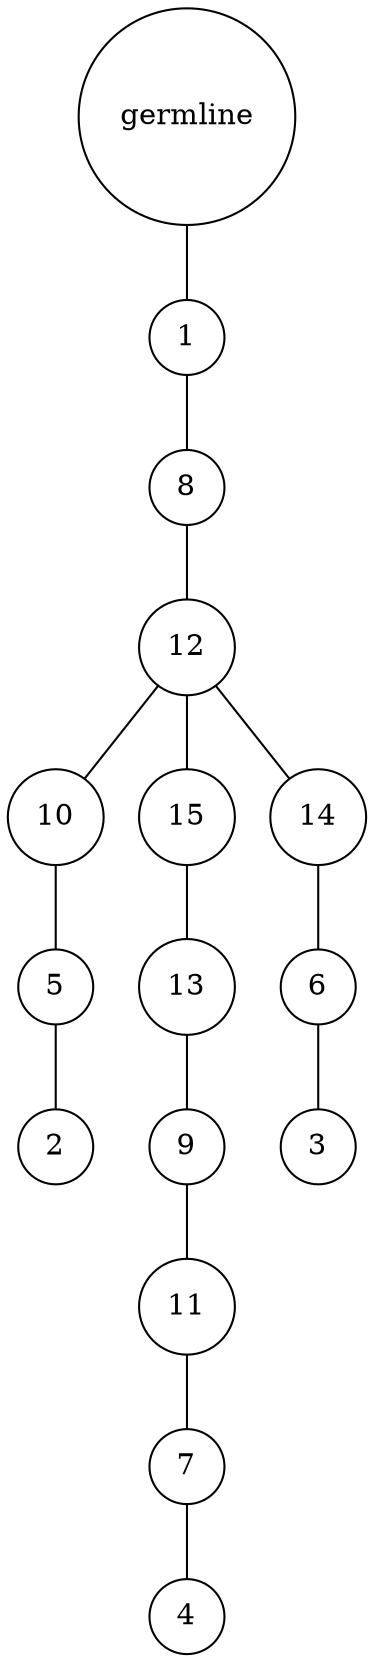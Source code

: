 graph {
	rankdir=UD;
	splines=line;
	node [shape=circle]
	"0x7fe9cffa0f10" [label="germline"];
	"0x7fe9cffa0f40" [label="1"];
	"0x7fe9cffa0f10" -- "0x7fe9cffa0f40" ;
	"0x7fe9cffa0f70" [label="8"];
	"0x7fe9cffa0f40" -- "0x7fe9cffa0f70" ;
	"0x7fe9cffa0fa0" [label="12"];
	"0x7fe9cffa0f70" -- "0x7fe9cffa0fa0" ;
	"0x7fe9cffa0fd0" [label="10"];
	"0x7fe9cffa0fa0" -- "0x7fe9cffa0fd0" ;
	"0x7fe9fab46040" [label="5"];
	"0x7fe9cffa0fd0" -- "0x7fe9fab46040" ;
	"0x7fe9fab46070" [label="2"];
	"0x7fe9fab46040" -- "0x7fe9fab46070" ;
	"0x7fe9fab460a0" [label="15"];
	"0x7fe9cffa0fa0" -- "0x7fe9fab460a0" ;
	"0x7fe9fab460d0" [label="13"];
	"0x7fe9fab460a0" -- "0x7fe9fab460d0" ;
	"0x7fe9fab46100" [label="9"];
	"0x7fe9fab460d0" -- "0x7fe9fab46100" ;
	"0x7fe9fab46130" [label="11"];
	"0x7fe9fab46100" -- "0x7fe9fab46130" ;
	"0x7fe9fab46160" [label="7"];
	"0x7fe9fab46130" -- "0x7fe9fab46160" ;
	"0x7fe9fab46190" [label="4"];
	"0x7fe9fab46160" -- "0x7fe9fab46190" ;
	"0x7fe9fab461c0" [label="14"];
	"0x7fe9cffa0fa0" -- "0x7fe9fab461c0" ;
	"0x7fe9fab461f0" [label="6"];
	"0x7fe9fab461c0" -- "0x7fe9fab461f0" ;
	"0x7fe9fab46220" [label="3"];
	"0x7fe9fab461f0" -- "0x7fe9fab46220" ;
}
